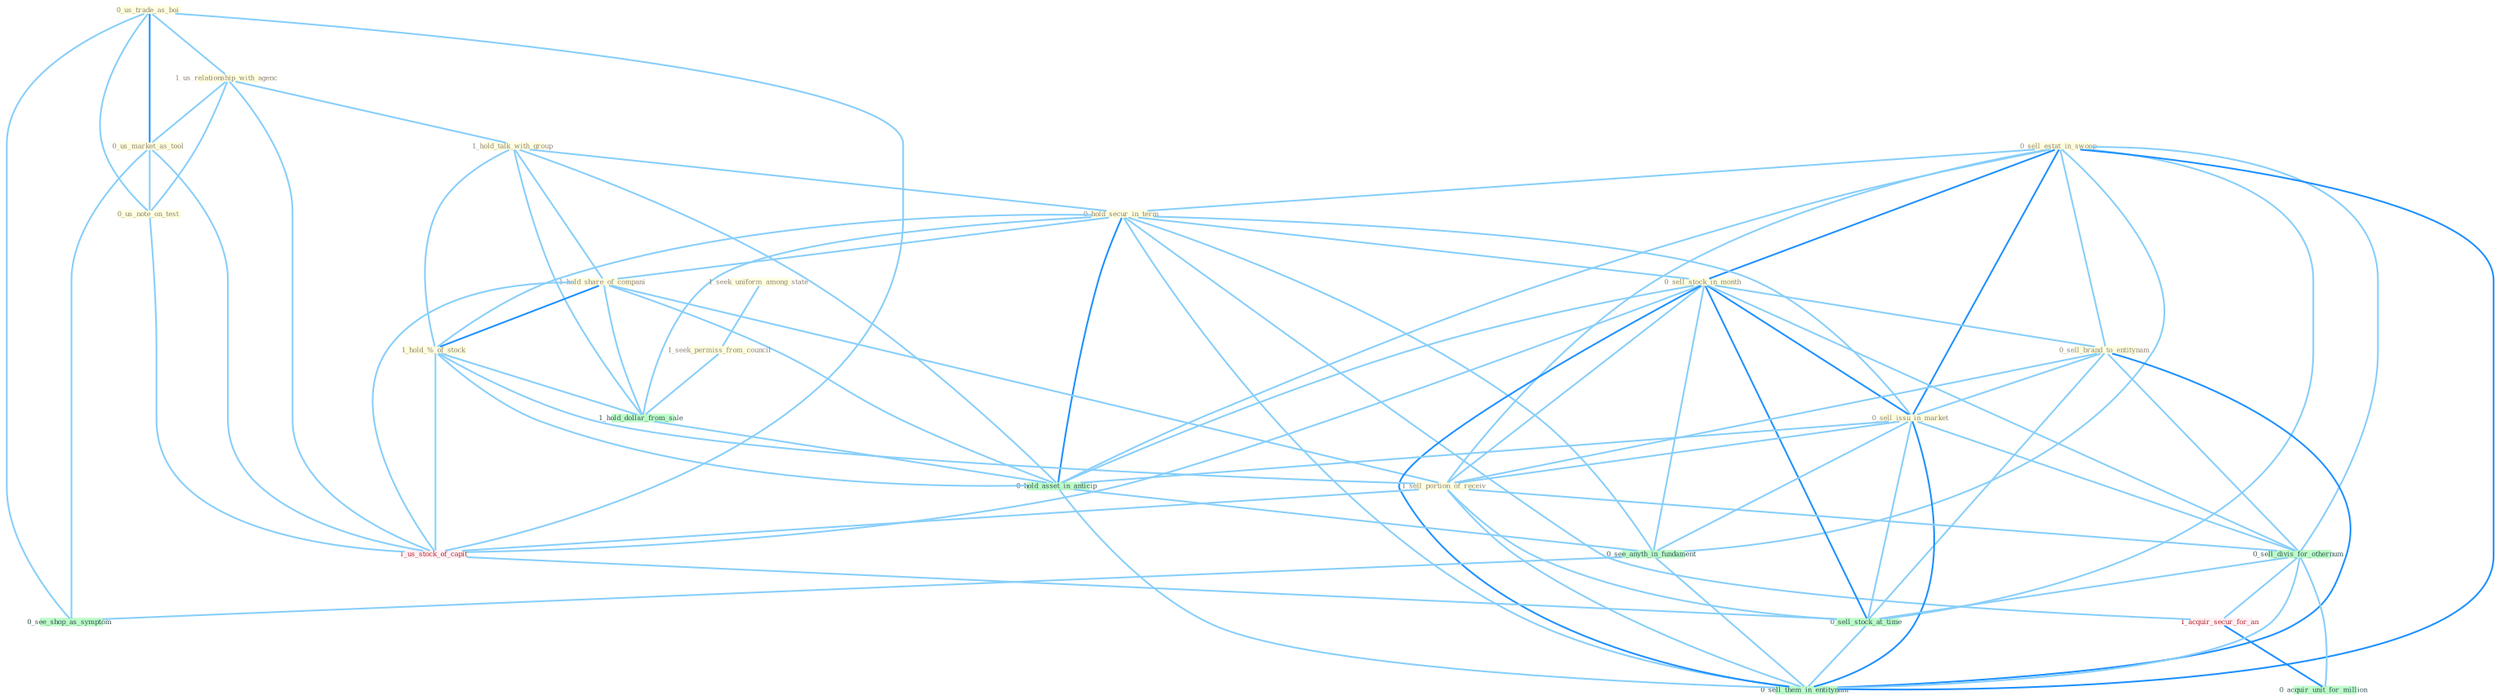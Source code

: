 Graph G{ 
    node
    [shape=polygon,style=filled,width=.5,height=.06,color="#BDFCC9",fixedsize=true,fontsize=4,
    fontcolor="#2f4f4f"];
    {node
    [color="#ffffe0", fontcolor="#8b7d6b"] "0_us_trade_as_boi " "1_us_relationship_with_agenc " "0_us_market_as_tool " "0_sell_estat_in_swoop " "1_hold_talk_with_group " "0_hold_secur_in_term " "1_hold_share_of_compani " "0_sell_stock_in_month " "0_us_note_on_test " "0_sell_brand_to_entitynam " "1_hold_%_of_stock " "1_seek_uniform_among_state " "0_sell_issu_in_market " "1_sell_portion_of_receiv " "1_seek_permiss_from_council "}
{node [color="#fff0f5", fontcolor="#b22222"] "1_acquir_secur_for_an " "1_us_stock_of_capit "}
edge [color="#B0E2FF"];

	"0_us_trade_as_boi " -- "1_us_relationship_with_agenc " [w="1", color="#87cefa" ];
	"0_us_trade_as_boi " -- "0_us_market_as_tool " [w="2", color="#1e90ff" , len=0.8];
	"0_us_trade_as_boi " -- "0_us_note_on_test " [w="1", color="#87cefa" ];
	"0_us_trade_as_boi " -- "1_us_stock_of_capit " [w="1", color="#87cefa" ];
	"0_us_trade_as_boi " -- "0_see_shop_as_symptom " [w="1", color="#87cefa" ];
	"1_us_relationship_with_agenc " -- "0_us_market_as_tool " [w="1", color="#87cefa" ];
	"1_us_relationship_with_agenc " -- "1_hold_talk_with_group " [w="1", color="#87cefa" ];
	"1_us_relationship_with_agenc " -- "0_us_note_on_test " [w="1", color="#87cefa" ];
	"1_us_relationship_with_agenc " -- "1_us_stock_of_capit " [w="1", color="#87cefa" ];
	"0_us_market_as_tool " -- "0_us_note_on_test " [w="1", color="#87cefa" ];
	"0_us_market_as_tool " -- "1_us_stock_of_capit " [w="1", color="#87cefa" ];
	"0_us_market_as_tool " -- "0_see_shop_as_symptom " [w="1", color="#87cefa" ];
	"0_sell_estat_in_swoop " -- "0_hold_secur_in_term " [w="1", color="#87cefa" ];
	"0_sell_estat_in_swoop " -- "0_sell_stock_in_month " [w="2", color="#1e90ff" , len=0.8];
	"0_sell_estat_in_swoop " -- "0_sell_brand_to_entitynam " [w="1", color="#87cefa" ];
	"0_sell_estat_in_swoop " -- "0_sell_issu_in_market " [w="2", color="#1e90ff" , len=0.8];
	"0_sell_estat_in_swoop " -- "1_sell_portion_of_receiv " [w="1", color="#87cefa" ];
	"0_sell_estat_in_swoop " -- "0_sell_divis_for_othernum " [w="1", color="#87cefa" ];
	"0_sell_estat_in_swoop " -- "0_hold_asset_in_anticip " [w="1", color="#87cefa" ];
	"0_sell_estat_in_swoop " -- "0_sell_stock_at_time " [w="1", color="#87cefa" ];
	"0_sell_estat_in_swoop " -- "0_see_anyth_in_fundament " [w="1", color="#87cefa" ];
	"0_sell_estat_in_swoop " -- "0_sell_them_in_entitynam " [w="2", color="#1e90ff" , len=0.8];
	"1_hold_talk_with_group " -- "0_hold_secur_in_term " [w="1", color="#87cefa" ];
	"1_hold_talk_with_group " -- "1_hold_share_of_compani " [w="1", color="#87cefa" ];
	"1_hold_talk_with_group " -- "1_hold_%_of_stock " [w="1", color="#87cefa" ];
	"1_hold_talk_with_group " -- "1_hold_dollar_from_sale " [w="1", color="#87cefa" ];
	"1_hold_talk_with_group " -- "0_hold_asset_in_anticip " [w="1", color="#87cefa" ];
	"0_hold_secur_in_term " -- "1_hold_share_of_compani " [w="1", color="#87cefa" ];
	"0_hold_secur_in_term " -- "0_sell_stock_in_month " [w="1", color="#87cefa" ];
	"0_hold_secur_in_term " -- "1_hold_%_of_stock " [w="1", color="#87cefa" ];
	"0_hold_secur_in_term " -- "0_sell_issu_in_market " [w="1", color="#87cefa" ];
	"0_hold_secur_in_term " -- "1_acquir_secur_for_an " [w="1", color="#87cefa" ];
	"0_hold_secur_in_term " -- "1_hold_dollar_from_sale " [w="1", color="#87cefa" ];
	"0_hold_secur_in_term " -- "0_hold_asset_in_anticip " [w="2", color="#1e90ff" , len=0.8];
	"0_hold_secur_in_term " -- "0_see_anyth_in_fundament " [w="1", color="#87cefa" ];
	"0_hold_secur_in_term " -- "0_sell_them_in_entitynam " [w="1", color="#87cefa" ];
	"1_hold_share_of_compani " -- "1_hold_%_of_stock " [w="2", color="#1e90ff" , len=0.8];
	"1_hold_share_of_compani " -- "1_sell_portion_of_receiv " [w="1", color="#87cefa" ];
	"1_hold_share_of_compani " -- "1_us_stock_of_capit " [w="1", color="#87cefa" ];
	"1_hold_share_of_compani " -- "1_hold_dollar_from_sale " [w="1", color="#87cefa" ];
	"1_hold_share_of_compani " -- "0_hold_asset_in_anticip " [w="1", color="#87cefa" ];
	"0_sell_stock_in_month " -- "0_sell_brand_to_entitynam " [w="1", color="#87cefa" ];
	"0_sell_stock_in_month " -- "0_sell_issu_in_market " [w="2", color="#1e90ff" , len=0.8];
	"0_sell_stock_in_month " -- "1_sell_portion_of_receiv " [w="1", color="#87cefa" ];
	"0_sell_stock_in_month " -- "0_sell_divis_for_othernum " [w="1", color="#87cefa" ];
	"0_sell_stock_in_month " -- "1_us_stock_of_capit " [w="1", color="#87cefa" ];
	"0_sell_stock_in_month " -- "0_hold_asset_in_anticip " [w="1", color="#87cefa" ];
	"0_sell_stock_in_month " -- "0_sell_stock_at_time " [w="2", color="#1e90ff" , len=0.8];
	"0_sell_stock_in_month " -- "0_see_anyth_in_fundament " [w="1", color="#87cefa" ];
	"0_sell_stock_in_month " -- "0_sell_them_in_entitynam " [w="2", color="#1e90ff" , len=0.8];
	"0_us_note_on_test " -- "1_us_stock_of_capit " [w="1", color="#87cefa" ];
	"0_sell_brand_to_entitynam " -- "0_sell_issu_in_market " [w="1", color="#87cefa" ];
	"0_sell_brand_to_entitynam " -- "1_sell_portion_of_receiv " [w="1", color="#87cefa" ];
	"0_sell_brand_to_entitynam " -- "0_sell_divis_for_othernum " [w="1", color="#87cefa" ];
	"0_sell_brand_to_entitynam " -- "0_sell_stock_at_time " [w="1", color="#87cefa" ];
	"0_sell_brand_to_entitynam " -- "0_sell_them_in_entitynam " [w="2", color="#1e90ff" , len=0.8];
	"1_hold_%_of_stock " -- "1_sell_portion_of_receiv " [w="1", color="#87cefa" ];
	"1_hold_%_of_stock " -- "1_us_stock_of_capit " [w="1", color="#87cefa" ];
	"1_hold_%_of_stock " -- "1_hold_dollar_from_sale " [w="1", color="#87cefa" ];
	"1_hold_%_of_stock " -- "0_hold_asset_in_anticip " [w="1", color="#87cefa" ];
	"1_seek_uniform_among_state " -- "1_seek_permiss_from_council " [w="1", color="#87cefa" ];
	"0_sell_issu_in_market " -- "1_sell_portion_of_receiv " [w="1", color="#87cefa" ];
	"0_sell_issu_in_market " -- "0_sell_divis_for_othernum " [w="1", color="#87cefa" ];
	"0_sell_issu_in_market " -- "0_hold_asset_in_anticip " [w="1", color="#87cefa" ];
	"0_sell_issu_in_market " -- "0_sell_stock_at_time " [w="1", color="#87cefa" ];
	"0_sell_issu_in_market " -- "0_see_anyth_in_fundament " [w="1", color="#87cefa" ];
	"0_sell_issu_in_market " -- "0_sell_them_in_entitynam " [w="2", color="#1e90ff" , len=0.8];
	"1_sell_portion_of_receiv " -- "0_sell_divis_for_othernum " [w="1", color="#87cefa" ];
	"1_sell_portion_of_receiv " -- "1_us_stock_of_capit " [w="1", color="#87cefa" ];
	"1_sell_portion_of_receiv " -- "0_sell_stock_at_time " [w="1", color="#87cefa" ];
	"1_sell_portion_of_receiv " -- "0_sell_them_in_entitynam " [w="1", color="#87cefa" ];
	"1_seek_permiss_from_council " -- "1_hold_dollar_from_sale " [w="1", color="#87cefa" ];
	"0_sell_divis_for_othernum " -- "1_acquir_secur_for_an " [w="1", color="#87cefa" ];
	"0_sell_divis_for_othernum " -- "0_sell_stock_at_time " [w="1", color="#87cefa" ];
	"0_sell_divis_for_othernum " -- "0_acquir_unit_for_million " [w="1", color="#87cefa" ];
	"0_sell_divis_for_othernum " -- "0_sell_them_in_entitynam " [w="1", color="#87cefa" ];
	"1_acquir_secur_for_an " -- "0_acquir_unit_for_million " [w="2", color="#1e90ff" , len=0.8];
	"1_us_stock_of_capit " -- "0_sell_stock_at_time " [w="1", color="#87cefa" ];
	"1_hold_dollar_from_sale " -- "0_hold_asset_in_anticip " [w="1", color="#87cefa" ];
	"0_hold_asset_in_anticip " -- "0_see_anyth_in_fundament " [w="1", color="#87cefa" ];
	"0_hold_asset_in_anticip " -- "0_sell_them_in_entitynam " [w="1", color="#87cefa" ];
	"0_sell_stock_at_time " -- "0_sell_them_in_entitynam " [w="1", color="#87cefa" ];
	"0_see_anyth_in_fundament " -- "0_see_shop_as_symptom " [w="1", color="#87cefa" ];
	"0_see_anyth_in_fundament " -- "0_sell_them_in_entitynam " [w="1", color="#87cefa" ];
}